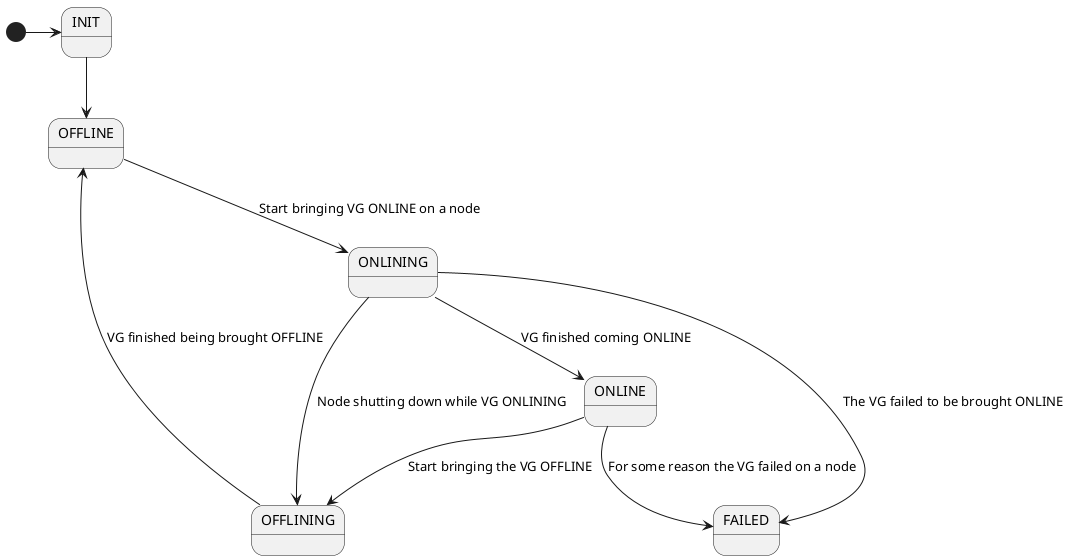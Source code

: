 @startuml

[*] -> INIT
INIT --> OFFLINE
OFFLINE --> ONLINING : Start bringing VG ONLINE on a node
ONLINING --> ONLINE : VG finished coming ONLINE
ONLINING --> OFFLINING : Node shutting down while VG ONLINING
ONLINE --> FAILED : For some reason the VG failed on a node
ONLINE --> OFFLINING : Start bringing the VG OFFLINE
OFFLINING --> OFFLINE : VG finished being brought OFFLINE
ONLINING --> FAILED : The VG failed to be brought ONLINE

@enduml
